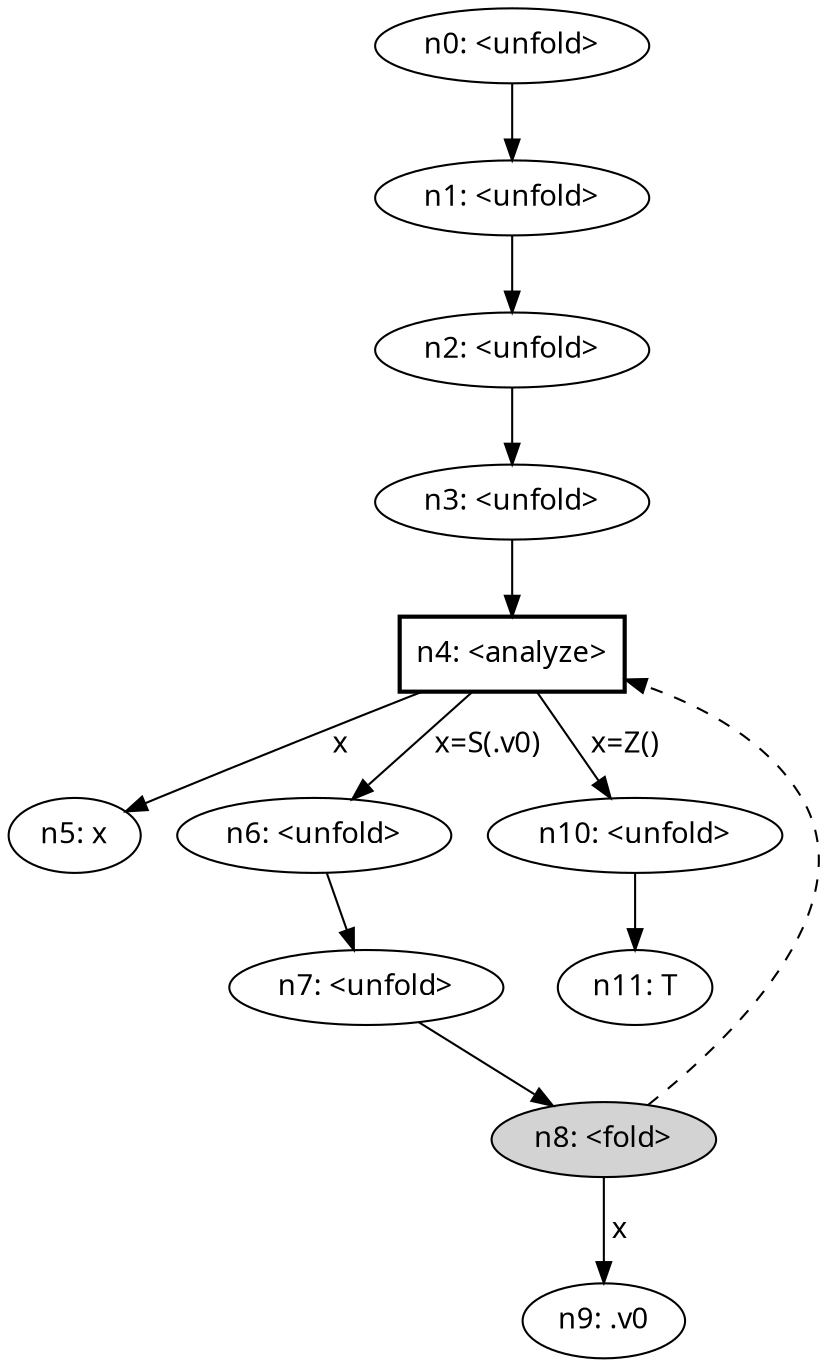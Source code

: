 digraph {
    node [fontname="bold helvetica"];
    edge [fontname="bold helvetica"];
    n0 [label="n0: <unfold>"];
    n1 [label="n1: <unfold>"];
    n0 -> n1;
    n2 [label="n2: <unfold>"];
    n1 -> n2;
    n3 [label="n3: <unfold>"];
    n2 -> n3;
    n4 [label="n4: <analyze>"] [shape=box style=bold];
    n3 -> n4;
    n5 [label="n5: x"];
    n4 -> n5 [label=" x "];
    n6 [label="n6: <unfold>"];
    n4 -> n6 [label=" x=S(.v0) "];
    n7 [label="n7: <unfold>"];
    n6 -> n7;
    n8 [label="n8: <fold>"] [style=filled];
    n7 -> n8;
    n8 -> n4 [style=dashed];
    n9 [label="n9: .v0"];
    n8 -> n9 [label=" x "];
    n10 [label="n10: <unfold>"];
    n4 -> n10 [label=" x=Z() "];
    n11 [label="n11: T"];
    n10 -> n11;
}

